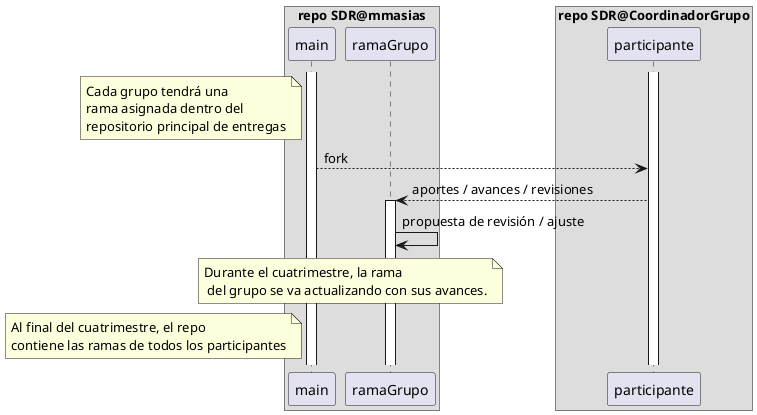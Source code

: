 @startuml

box "repo SDR@mmasias" 
    participant "main" as main
    activate main
    note left main: Cada grupo tendrá una \nrama asignada dentro del\nrepositorio principal de entregas
    participant "ramaGrupo" as ramaGrupo
end box

box "repo SDR@CoordinadorGrupo" 
    ' note right of participante: El participante crea una carpeta, \n dentro de la carpeta de trabajo \n con el formato nombreApellido
    participant "participante" as participante
    activate participante
end box


main --> participante: fork
participante --> ramaGrupo: aportes / avances / revisiones
activate ramaGrupo
ramaGrupo -> ramaGrupo: propuesta de revisión / ajuste

note over main, ramaGrupo: Durante el cuatrimestre, la rama \n del grupo se va actualizando con sus avances.


note left main: Al final del cuatrimestre, el repo\ncontiene las ramas de todos los participantes

@enduml
